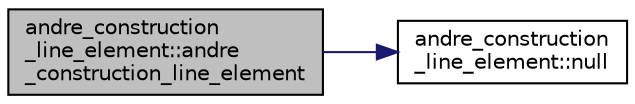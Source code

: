 digraph "andre_construction_line_element::andre_construction_line_element"
{
  edge [fontname="Helvetica",fontsize="10",labelfontname="Helvetica",labelfontsize="10"];
  node [fontname="Helvetica",fontsize="10",shape=record];
  rankdir="LR";
  Node0 [label="andre_construction\l_line_element::andre\l_construction_line_element",height=0.2,width=0.4,color="black", fillcolor="grey75", style="filled", fontcolor="black"];
  Node0 -> Node1 [color="midnightblue",fontsize="10",style="solid",fontname="Helvetica"];
  Node1 [label="andre_construction\l_line_element::null",height=0.2,width=0.4,color="black", fillcolor="white", style="filled",URL="$d6/de0/classandre__construction__line__element.html#a146b0e1fc8f112c5bff5db0f35bc39f1"];
}

